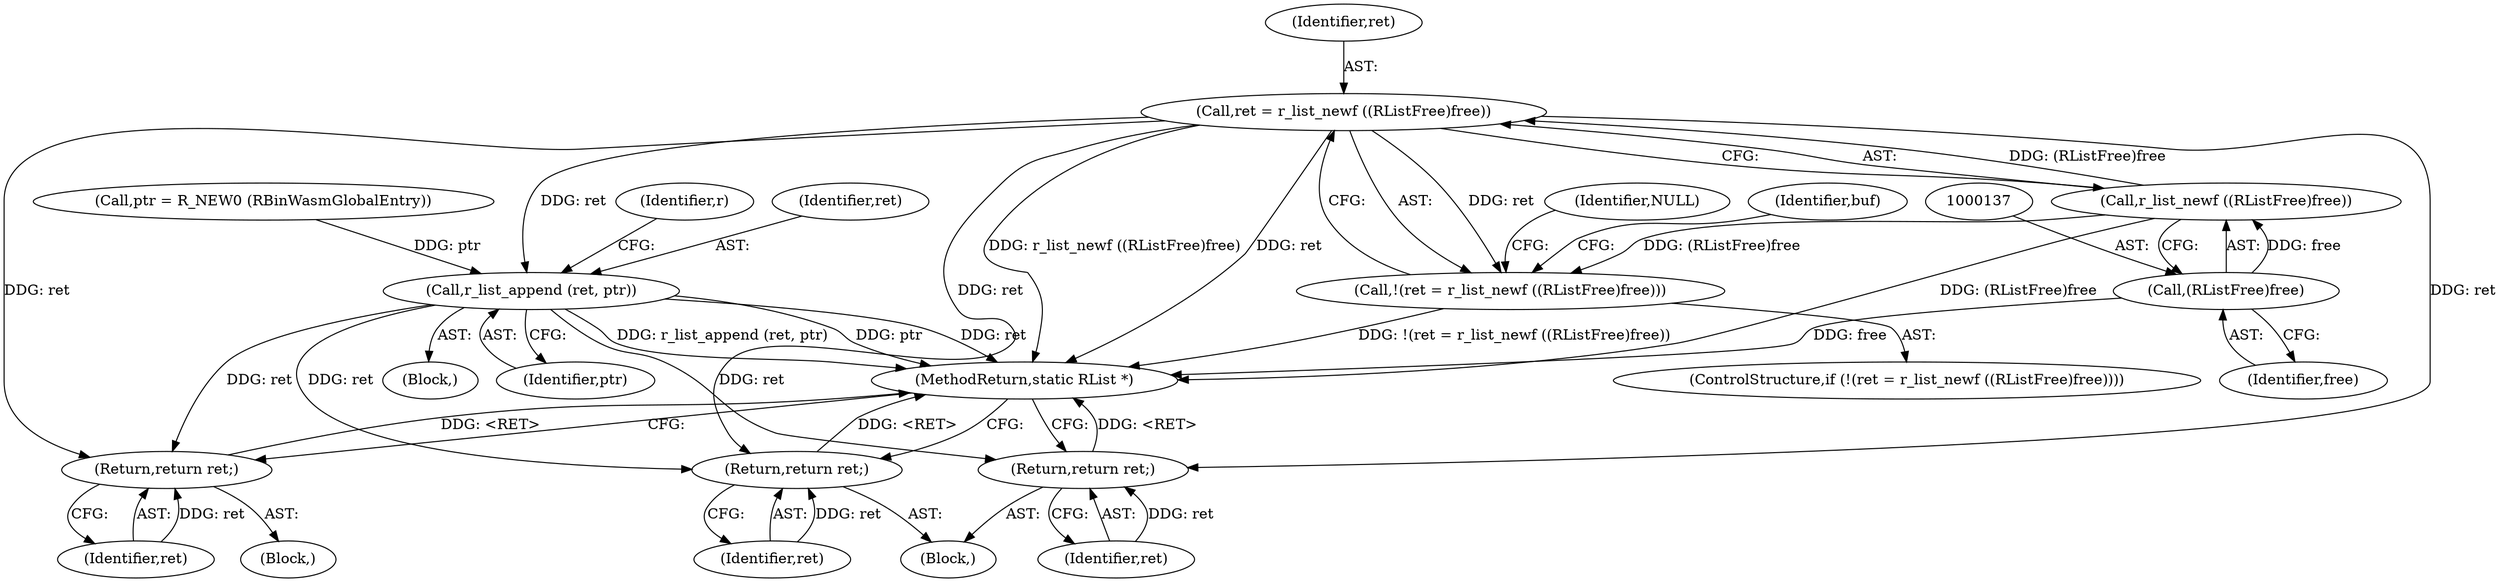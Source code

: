 digraph "0_radare2_d2632f6483a3ceb5d8e0a5fb11142c51c43978b4_2@pointer" {
"1000133" [label="(Call,ret = r_list_newf ((RListFree)free))"];
"1000135" [label="(Call,r_list_newf ((RListFree)free))"];
"1000136" [label="(Call,(RListFree)free)"];
"1000132" [label="(Call,!(ret = r_list_newf ((RListFree)free)))"];
"1000196" [label="(Return,return ret;)"];
"1000267" [label="(Call,r_list_append (ret, ptr))"];
"1000272" [label="(Return,return ret;)"];
"1000277" [label="(Return,return ret;)"];
"1000278" [label="(Identifier,ret)"];
"1000279" [label="(MethodReturn,static RList *)"];
"1000197" [label="(Identifier,ret)"];
"1000188" [label="(Block,)"];
"1000196" [label="(Return,return ret;)"];
"1000267" [label="(Call,r_list_append (ret, ptr))"];
"1000191" [label="(Call,ptr = R_NEW0 (RBinWasmGlobalEntry))"];
"1000273" [label="(Identifier,ret)"];
"1000277" [label="(Return,return ret;)"];
"1000141" [label="(Identifier,NULL)"];
"1000271" [label="(Identifier,r)"];
"1000136" [label="(Call,(RListFree)free)"];
"1000138" [label="(Identifier,free)"];
"1000135" [label="(Call,r_list_newf ((RListFree)free))"];
"1000133" [label="(Call,ret = r_list_newf ((RListFree)free))"];
"1000131" [label="(ControlStructure,if (!(ret = r_list_newf ((RListFree)free))))"];
"1000103" [label="(Block,)"];
"1000269" [label="(Identifier,ptr)"];
"1000195" [label="(Block,)"];
"1000272" [label="(Return,return ret;)"];
"1000268" [label="(Identifier,ret)"];
"1000134" [label="(Identifier,ret)"];
"1000132" [label="(Call,!(ret = r_list_newf ((RListFree)free)))"];
"1000144" [label="(Identifier,buf)"];
"1000133" -> "1000132"  [label="AST: "];
"1000133" -> "1000135"  [label="CFG: "];
"1000134" -> "1000133"  [label="AST: "];
"1000135" -> "1000133"  [label="AST: "];
"1000132" -> "1000133"  [label="CFG: "];
"1000133" -> "1000279"  [label="DDG: ret"];
"1000133" -> "1000279"  [label="DDG: r_list_newf ((RListFree)free)"];
"1000133" -> "1000132"  [label="DDG: ret"];
"1000135" -> "1000133"  [label="DDG: (RListFree)free"];
"1000133" -> "1000196"  [label="DDG: ret"];
"1000133" -> "1000267"  [label="DDG: ret"];
"1000133" -> "1000272"  [label="DDG: ret"];
"1000133" -> "1000277"  [label="DDG: ret"];
"1000135" -> "1000136"  [label="CFG: "];
"1000136" -> "1000135"  [label="AST: "];
"1000135" -> "1000279"  [label="DDG: (RListFree)free"];
"1000135" -> "1000132"  [label="DDG: (RListFree)free"];
"1000136" -> "1000135"  [label="DDG: free"];
"1000136" -> "1000138"  [label="CFG: "];
"1000137" -> "1000136"  [label="AST: "];
"1000138" -> "1000136"  [label="AST: "];
"1000136" -> "1000279"  [label="DDG: free"];
"1000132" -> "1000131"  [label="AST: "];
"1000141" -> "1000132"  [label="CFG: "];
"1000144" -> "1000132"  [label="CFG: "];
"1000132" -> "1000279"  [label="DDG: !(ret = r_list_newf ((RListFree)free))"];
"1000196" -> "1000195"  [label="AST: "];
"1000196" -> "1000197"  [label="CFG: "];
"1000197" -> "1000196"  [label="AST: "];
"1000279" -> "1000196"  [label="CFG: "];
"1000196" -> "1000279"  [label="DDG: <RET>"];
"1000197" -> "1000196"  [label="DDG: ret"];
"1000267" -> "1000196"  [label="DDG: ret"];
"1000267" -> "1000188"  [label="AST: "];
"1000267" -> "1000269"  [label="CFG: "];
"1000268" -> "1000267"  [label="AST: "];
"1000269" -> "1000267"  [label="AST: "];
"1000271" -> "1000267"  [label="CFG: "];
"1000267" -> "1000279"  [label="DDG: ptr"];
"1000267" -> "1000279"  [label="DDG: ret"];
"1000267" -> "1000279"  [label="DDG: r_list_append (ret, ptr)"];
"1000191" -> "1000267"  [label="DDG: ptr"];
"1000267" -> "1000272"  [label="DDG: ret"];
"1000267" -> "1000277"  [label="DDG: ret"];
"1000272" -> "1000103"  [label="AST: "];
"1000272" -> "1000273"  [label="CFG: "];
"1000273" -> "1000272"  [label="AST: "];
"1000279" -> "1000272"  [label="CFG: "];
"1000272" -> "1000279"  [label="DDG: <RET>"];
"1000273" -> "1000272"  [label="DDG: ret"];
"1000277" -> "1000103"  [label="AST: "];
"1000277" -> "1000278"  [label="CFG: "];
"1000278" -> "1000277"  [label="AST: "];
"1000279" -> "1000277"  [label="CFG: "];
"1000277" -> "1000279"  [label="DDG: <RET>"];
"1000278" -> "1000277"  [label="DDG: ret"];
}
